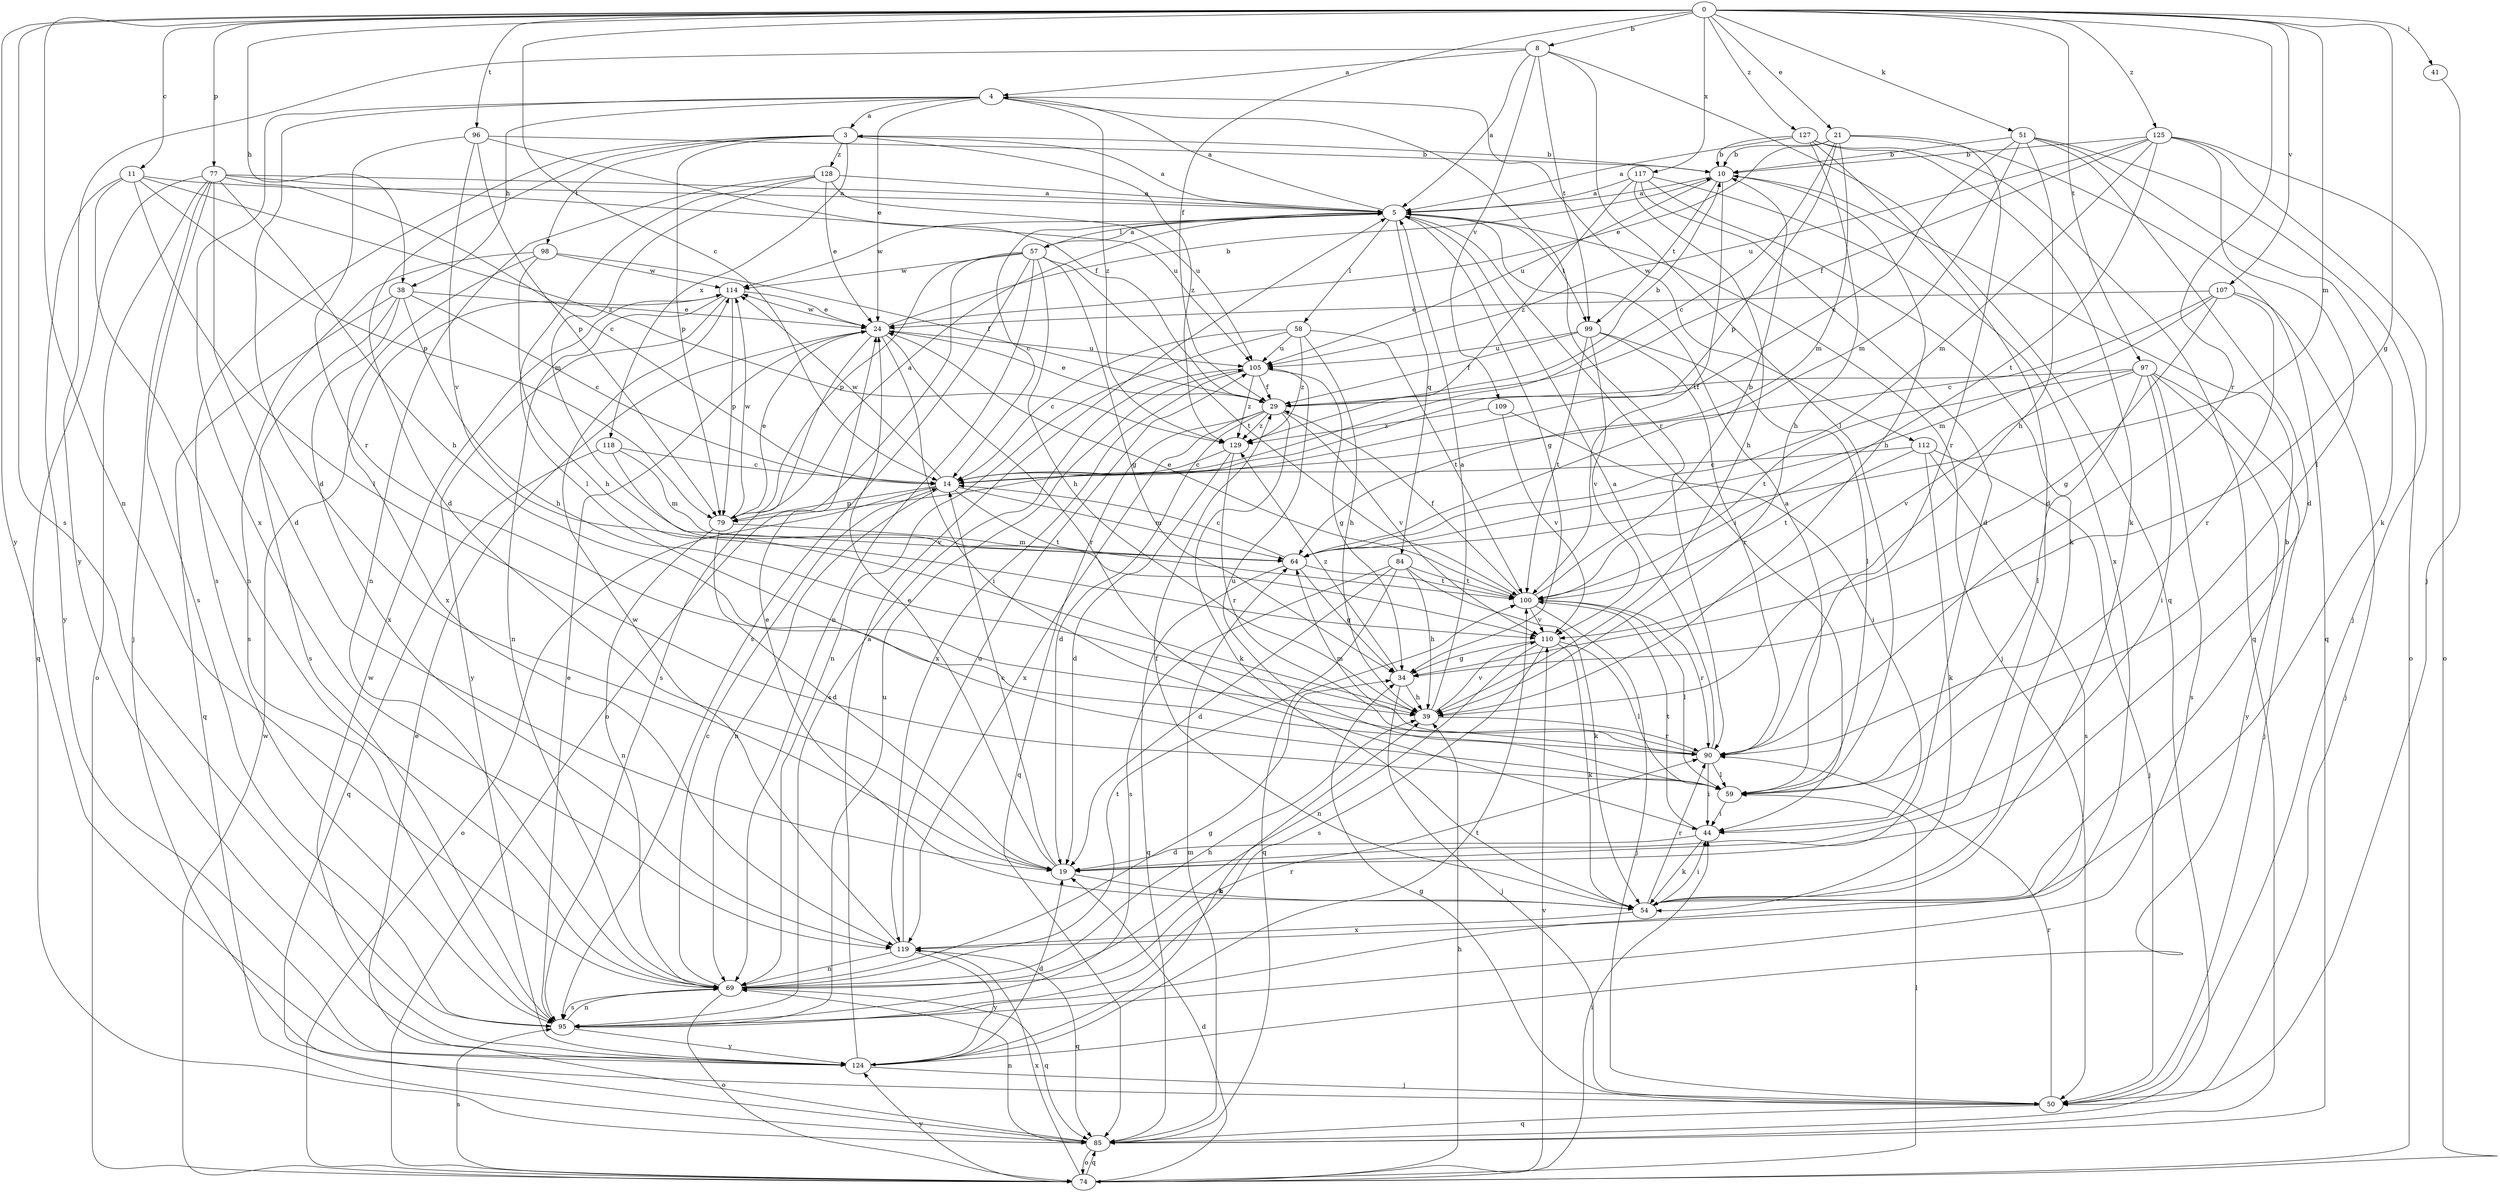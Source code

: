 strict digraph  {
0;
3;
4;
5;
8;
10;
11;
14;
19;
21;
24;
29;
34;
38;
39;
41;
44;
50;
51;
54;
57;
58;
59;
64;
69;
74;
77;
79;
84;
85;
90;
95;
96;
97;
98;
99;
100;
105;
107;
109;
110;
112;
114;
117;
118;
119;
124;
125;
127;
128;
129;
0 -> 8  [label=b];
0 -> 11  [label=c];
0 -> 14  [label=c];
0 -> 21  [label=e];
0 -> 29  [label=f];
0 -> 34  [label=g];
0 -> 38  [label=h];
0 -> 41  [label=i];
0 -> 51  [label=k];
0 -> 64  [label=m];
0 -> 69  [label=n];
0 -> 77  [label=p];
0 -> 90  [label=r];
0 -> 95  [label=s];
0 -> 96  [label=t];
0 -> 97  [label=t];
0 -> 107  [label=v];
0 -> 117  [label=x];
0 -> 124  [label=y];
0 -> 125  [label=z];
0 -> 127  [label=z];
3 -> 10  [label=b];
3 -> 19  [label=d];
3 -> 79  [label=p];
3 -> 95  [label=s];
3 -> 98  [label=t];
3 -> 118  [label=x];
3 -> 128  [label=z];
3 -> 129  [label=z];
4 -> 3  [label=a];
4 -> 19  [label=d];
4 -> 24  [label=e];
4 -> 38  [label=h];
4 -> 90  [label=r];
4 -> 112  [label=w];
4 -> 119  [label=x];
4 -> 129  [label=z];
5 -> 3  [label=a];
5 -> 4  [label=a];
5 -> 14  [label=c];
5 -> 34  [label=g];
5 -> 44  [label=i];
5 -> 50  [label=j];
5 -> 57  [label=l];
5 -> 58  [label=l];
5 -> 84  [label=q];
5 -> 99  [label=t];
5 -> 114  [label=w];
8 -> 4  [label=a];
8 -> 5  [label=a];
8 -> 59  [label=l];
8 -> 85  [label=q];
8 -> 99  [label=t];
8 -> 109  [label=v];
8 -> 124  [label=y];
10 -> 5  [label=a];
10 -> 39  [label=h];
10 -> 99  [label=t];
10 -> 100  [label=t];
10 -> 105  [label=u];
11 -> 5  [label=a];
11 -> 59  [label=l];
11 -> 69  [label=n];
11 -> 79  [label=p];
11 -> 124  [label=y];
11 -> 129  [label=z];
14 -> 64  [label=m];
14 -> 69  [label=n];
14 -> 74  [label=o];
14 -> 79  [label=p];
14 -> 100  [label=t];
14 -> 114  [label=w];
19 -> 14  [label=c];
19 -> 24  [label=e];
19 -> 54  [label=k];
21 -> 10  [label=b];
21 -> 14  [label=c];
21 -> 24  [label=e];
21 -> 64  [label=m];
21 -> 79  [label=p];
21 -> 85  [label=q];
21 -> 90  [label=r];
24 -> 10  [label=b];
24 -> 44  [label=i];
24 -> 90  [label=r];
24 -> 95  [label=s];
24 -> 105  [label=u];
24 -> 114  [label=w];
29 -> 10  [label=b];
29 -> 19  [label=d];
29 -> 24  [label=e];
29 -> 54  [label=k];
29 -> 85  [label=q];
29 -> 110  [label=v];
29 -> 119  [label=x];
29 -> 129  [label=z];
34 -> 39  [label=h];
34 -> 50  [label=j];
34 -> 129  [label=z];
38 -> 14  [label=c];
38 -> 24  [label=e];
38 -> 39  [label=h];
38 -> 85  [label=q];
38 -> 95  [label=s];
38 -> 119  [label=x];
39 -> 5  [label=a];
39 -> 90  [label=r];
39 -> 110  [label=v];
41 -> 50  [label=j];
44 -> 19  [label=d];
44 -> 54  [label=k];
44 -> 100  [label=t];
50 -> 34  [label=g];
50 -> 85  [label=q];
50 -> 90  [label=r];
51 -> 10  [label=b];
51 -> 14  [label=c];
51 -> 19  [label=d];
51 -> 39  [label=h];
51 -> 54  [label=k];
51 -> 64  [label=m];
51 -> 74  [label=o];
54 -> 10  [label=b];
54 -> 24  [label=e];
54 -> 29  [label=f];
54 -> 44  [label=i];
54 -> 90  [label=r];
54 -> 119  [label=x];
57 -> 5  [label=a];
57 -> 34  [label=g];
57 -> 39  [label=h];
57 -> 69  [label=n];
57 -> 74  [label=o];
57 -> 79  [label=p];
57 -> 95  [label=s];
57 -> 100  [label=t];
57 -> 114  [label=w];
58 -> 14  [label=c];
58 -> 39  [label=h];
58 -> 69  [label=n];
58 -> 100  [label=t];
58 -> 105  [label=u];
58 -> 129  [label=z];
59 -> 5  [label=a];
59 -> 44  [label=i];
59 -> 105  [label=u];
64 -> 14  [label=c];
64 -> 34  [label=g];
64 -> 85  [label=q];
64 -> 100  [label=t];
69 -> 14  [label=c];
69 -> 34  [label=g];
69 -> 39  [label=h];
69 -> 74  [label=o];
69 -> 85  [label=q];
69 -> 90  [label=r];
69 -> 95  [label=s];
69 -> 100  [label=t];
74 -> 19  [label=d];
74 -> 39  [label=h];
74 -> 44  [label=i];
74 -> 59  [label=l];
74 -> 85  [label=q];
74 -> 95  [label=s];
74 -> 110  [label=v];
74 -> 114  [label=w];
74 -> 119  [label=x];
74 -> 124  [label=y];
77 -> 5  [label=a];
77 -> 14  [label=c];
77 -> 19  [label=d];
77 -> 39  [label=h];
77 -> 50  [label=j];
77 -> 74  [label=o];
77 -> 85  [label=q];
77 -> 95  [label=s];
77 -> 105  [label=u];
79 -> 5  [label=a];
79 -> 19  [label=d];
79 -> 24  [label=e];
79 -> 64  [label=m];
79 -> 69  [label=n];
79 -> 114  [label=w];
84 -> 19  [label=d];
84 -> 39  [label=h];
84 -> 54  [label=k];
84 -> 85  [label=q];
84 -> 95  [label=s];
84 -> 100  [label=t];
85 -> 24  [label=e];
85 -> 64  [label=m];
85 -> 69  [label=n];
85 -> 74  [label=o];
90 -> 5  [label=a];
90 -> 44  [label=i];
90 -> 59  [label=l];
90 -> 64  [label=m];
95 -> 24  [label=e];
95 -> 69  [label=n];
95 -> 105  [label=u];
95 -> 124  [label=y];
96 -> 10  [label=b];
96 -> 29  [label=f];
96 -> 79  [label=p];
96 -> 90  [label=r];
96 -> 110  [label=v];
97 -> 29  [label=f];
97 -> 44  [label=i];
97 -> 50  [label=j];
97 -> 59  [label=l];
97 -> 95  [label=s];
97 -> 100  [label=t];
97 -> 110  [label=v];
97 -> 124  [label=y];
98 -> 29  [label=f];
98 -> 39  [label=h];
98 -> 95  [label=s];
98 -> 114  [label=w];
98 -> 119  [label=x];
99 -> 29  [label=f];
99 -> 59  [label=l];
99 -> 90  [label=r];
99 -> 100  [label=t];
99 -> 105  [label=u];
99 -> 110  [label=v];
100 -> 10  [label=b];
100 -> 24  [label=e];
100 -> 29  [label=f];
100 -> 50  [label=j];
100 -> 59  [label=l];
100 -> 90  [label=r];
100 -> 110  [label=v];
105 -> 29  [label=f];
105 -> 34  [label=g];
105 -> 95  [label=s];
105 -> 119  [label=x];
105 -> 129  [label=z];
107 -> 14  [label=c];
107 -> 24  [label=e];
107 -> 34  [label=g];
107 -> 50  [label=j];
107 -> 64  [label=m];
107 -> 90  [label=r];
109 -> 44  [label=i];
109 -> 110  [label=v];
109 -> 129  [label=z];
110 -> 34  [label=g];
110 -> 54  [label=k];
110 -> 59  [label=l];
110 -> 69  [label=n];
110 -> 95  [label=s];
112 -> 14  [label=c];
112 -> 50  [label=j];
112 -> 54  [label=k];
112 -> 95  [label=s];
112 -> 100  [label=t];
114 -> 24  [label=e];
114 -> 69  [label=n];
114 -> 79  [label=p];
114 -> 124  [label=y];
117 -> 5  [label=a];
117 -> 19  [label=d];
117 -> 39  [label=h];
117 -> 54  [label=k];
117 -> 119  [label=x];
117 -> 129  [label=z];
118 -> 14  [label=c];
118 -> 64  [label=m];
118 -> 85  [label=q];
118 -> 110  [label=v];
119 -> 69  [label=n];
119 -> 85  [label=q];
119 -> 105  [label=u];
119 -> 114  [label=w];
119 -> 124  [label=y];
124 -> 5  [label=a];
124 -> 19  [label=d];
124 -> 39  [label=h];
124 -> 50  [label=j];
124 -> 100  [label=t];
124 -> 114  [label=w];
125 -> 10  [label=b];
125 -> 29  [label=f];
125 -> 50  [label=j];
125 -> 59  [label=l];
125 -> 64  [label=m];
125 -> 74  [label=o];
125 -> 100  [label=t];
125 -> 105  [label=u];
127 -> 5  [label=a];
127 -> 10  [label=b];
127 -> 19  [label=d];
127 -> 39  [label=h];
127 -> 54  [label=k];
127 -> 85  [label=q];
128 -> 5  [label=a];
128 -> 24  [label=e];
128 -> 59  [label=l];
128 -> 64  [label=m];
128 -> 69  [label=n];
128 -> 105  [label=u];
129 -> 14  [label=c];
129 -> 19  [label=d];
129 -> 90  [label=r];
}
